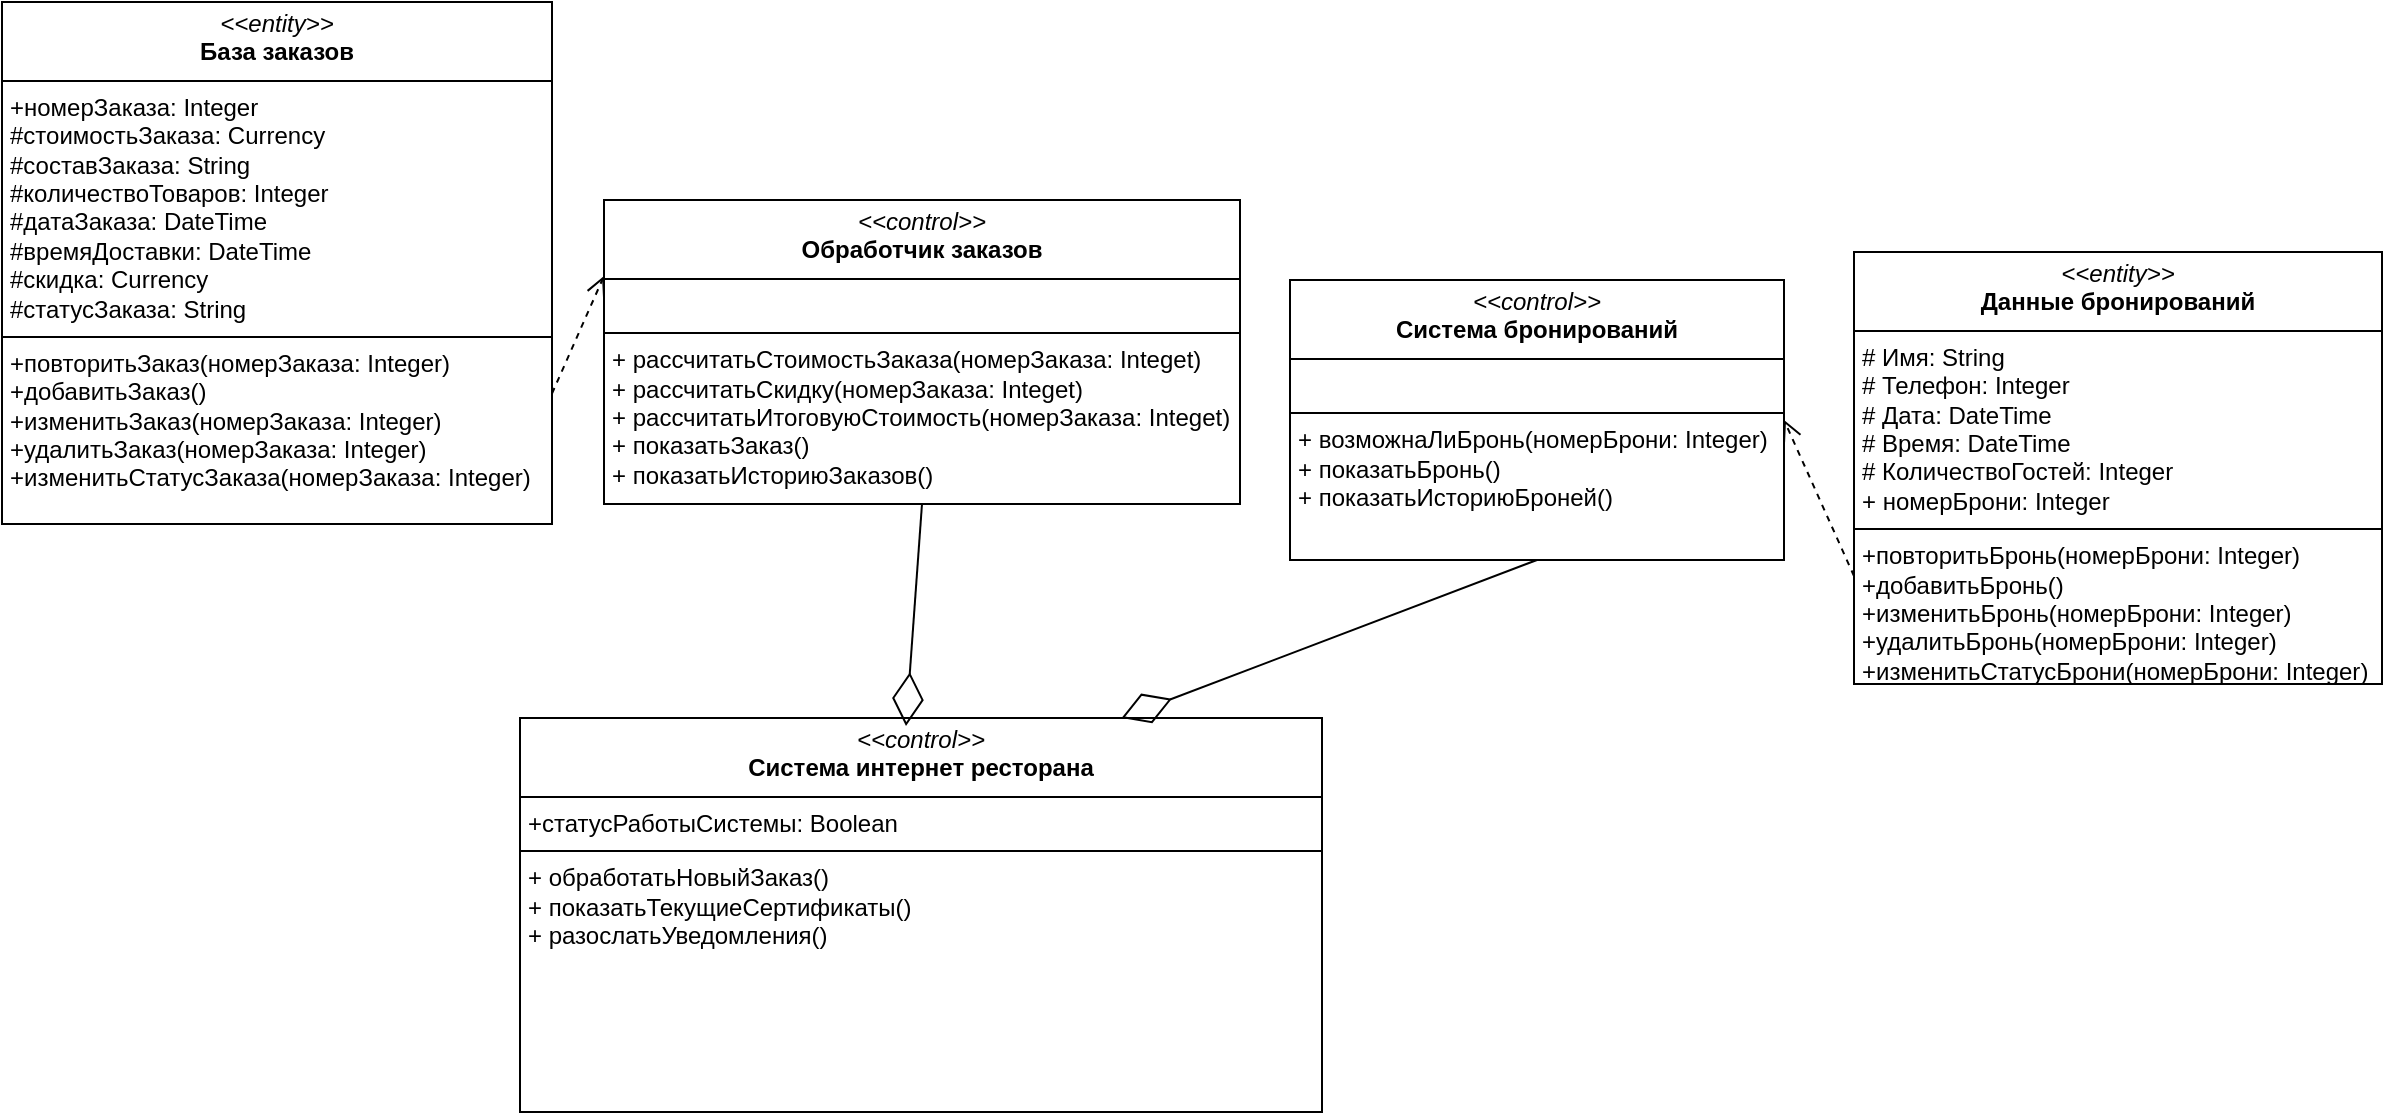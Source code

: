 <mxfile version="26.2.3">
  <diagram name="Страница — 1" id="i-jICDS2N_sPtlZ7AATH">
    <mxGraphModel dx="1368" dy="1251" grid="0" gridSize="10" guides="1" tooltips="1" connect="1" arrows="1" fold="1" page="0" pageScale="1" pageWidth="827" pageHeight="1169" math="0" shadow="0">
      <root>
        <mxCell id="0" />
        <mxCell id="1" parent="0" />
        <mxCell id="_OhvTyBy3wQau70cZue0-6" value="&lt;p style=&quot;margin:0px;margin-top:4px;text-align:center;&quot;&gt;&lt;i&gt;&amp;lt;&amp;lt;сontrol&amp;gt;&amp;gt;&lt;/i&gt;&lt;br&gt;&lt;b&gt;Система интернет ресторана&lt;/b&gt;&lt;/p&gt;&lt;hr size=&quot;1&quot; style=&quot;border-style:solid;&quot;&gt;&lt;p style=&quot;margin:0px;margin-left:4px;&quot;&gt;+статусРаботыСистемы: Boolean&lt;/p&gt;&lt;hr size=&quot;1&quot; style=&quot;border-style:solid;&quot;&gt;&lt;p style=&quot;margin:0px;margin-left:4px;&quot;&gt;+ обработатьНовыйЗаказ()&lt;/p&gt;&lt;p style=&quot;margin:0px;margin-left:4px;&quot;&gt;+ показатьТекущиеСертификаты()&lt;/p&gt;&lt;p style=&quot;margin:0px;margin-left:4px;&quot;&gt;&lt;span style=&quot;background-color: transparent; color: light-dark(rgb(0, 0, 0), rgb(255, 255, 255));&quot;&gt;+ разослатьУведомления()&lt;/span&gt;&lt;/p&gt;" style="verticalAlign=top;align=left;overflow=fill;html=1;whiteSpace=wrap;" vertex="1" parent="1">
          <mxGeometry x="-255" y="129" width="401" height="197" as="geometry" />
        </mxCell>
        <mxCell id="_OhvTyBy3wQau70cZue0-7" value="&lt;p style=&quot;margin:0px;margin-top:4px;text-align:center;&quot;&gt;&lt;i&gt;&amp;lt;&amp;lt;entity&amp;gt;&amp;gt;&lt;/i&gt;&lt;br&gt;&lt;b&gt;База заказов&lt;/b&gt;&lt;/p&gt;&lt;hr size=&quot;1&quot; style=&quot;border-style:solid;&quot;&gt;&lt;p style=&quot;margin:0px;margin-left:4px;&quot;&gt;+номерЗаказа: Integer&lt;/p&gt;&lt;p style=&quot;margin:0px;margin-left:4px;&quot;&gt;#стоимостьЗаказа: Currency&lt;/p&gt;&lt;p style=&quot;margin:0px;margin-left:4px;&quot;&gt;#составЗаказа: String&lt;/p&gt;&lt;p style=&quot;margin:0px;margin-left:4px;&quot;&gt;#количествоТоваров: Integer&lt;/p&gt;&lt;p style=&quot;margin:0px;margin-left:4px;&quot;&gt;#датаЗаказа: DateTime&lt;/p&gt;&lt;p style=&quot;margin:0px;margin-left:4px;&quot;&gt;#времяДоставки: DateTime&lt;/p&gt;&lt;p style=&quot;margin:0px;margin-left:4px;&quot;&gt;#скидка: Currency&lt;/p&gt;&lt;p style=&quot;margin:0px;margin-left:4px;&quot;&gt;#статусЗаказа: String&lt;/p&gt;&lt;hr size=&quot;1&quot; style=&quot;border-style:solid;&quot;&gt;&lt;p style=&quot;margin: 0px 0px 0px 4px;&quot;&gt;+повторитьЗаказ(номерЗаказа: Integer)&lt;/p&gt;&lt;p style=&quot;margin: 0px 0px 0px 4px;&quot;&gt;+добавитьЗаказ()&lt;/p&gt;&lt;p style=&quot;margin: 0px 0px 0px 4px;&quot;&gt;+изменитьЗаказ(&lt;span style=&quot;background-color: transparent; color: light-dark(rgb(0, 0, 0), rgb(255, 255, 255));&quot;&gt;номерЗаказа: Integer&lt;/span&gt;&lt;span style=&quot;background-color: transparent; color: light-dark(rgb(0, 0, 0), rgb(255, 255, 255));&quot;&gt;)&lt;/span&gt;&lt;/p&gt;&lt;p style=&quot;margin: 0px 0px 0px 4px;&quot;&gt;+удалитьЗаказ(&lt;span style=&quot;background-color: transparent; color: light-dark(rgb(0, 0, 0), rgb(255, 255, 255));&quot;&gt;номерЗаказа: Integer&lt;/span&gt;&lt;span style=&quot;background-color: transparent; color: light-dark(rgb(0, 0, 0), rgb(255, 255, 255));&quot;&gt;)&lt;/span&gt;&lt;/p&gt;&lt;p style=&quot;margin: 0px 0px 0px 4px;&quot;&gt;&lt;span style=&quot;background-color: transparent; color: light-dark(rgb(0, 0, 0), rgb(255, 255, 255));&quot;&gt;+изменитьСтатусЗаказа(&lt;/span&gt;&lt;span style=&quot;background-color: transparent; color: light-dark(rgb(0, 0, 0), rgb(255, 255, 255));&quot;&gt;номерЗаказа: Integer&lt;/span&gt;&lt;span style=&quot;background-color: transparent; color: light-dark(rgb(0, 0, 0), rgb(255, 255, 255));&quot;&gt;)&lt;/span&gt;&lt;/p&gt;" style="verticalAlign=top;align=left;overflow=fill;html=1;whiteSpace=wrap;" vertex="1" parent="1">
          <mxGeometry x="-514" y="-229" width="275" height="261" as="geometry" />
        </mxCell>
        <mxCell id="_OhvTyBy3wQau70cZue0-8" value="&lt;p style=&quot;margin:0px;margin-top:4px;text-align:center;&quot;&gt;&lt;i&gt;&amp;lt;&amp;lt;control&amp;gt;&amp;gt;&lt;/i&gt;&lt;br&gt;&lt;b&gt;Обработчик заказов&lt;/b&gt;&lt;/p&gt;&lt;hr size=&quot;1&quot; style=&quot;border-style:solid;&quot;&gt;&lt;p style=&quot;margin:0px;margin-left:4px;&quot;&gt;&lt;br&gt;&lt;/p&gt;&lt;hr size=&quot;1&quot; style=&quot;border-style:solid;&quot;&gt;&lt;p style=&quot;margin: 0px 0px 0px 4px;&quot;&gt;+ рассчитатьСтоимостьЗаказа(номерЗаказа: Integet)&lt;/p&gt;&lt;p style=&quot;margin: 0px 0px 0px 4px;&quot;&gt;+ рассчитатьСкидку(&lt;span style=&quot;background-color: transparent; color: light-dark(rgb(0, 0, 0), rgb(255, 255, 255));&quot;&gt;номерЗаказа: Integet)&lt;/span&gt;&lt;/p&gt;&lt;p style=&quot;margin: 0px 0px 0px 4px;&quot;&gt;&lt;span style=&quot;background-color: transparent; color: light-dark(rgb(0, 0, 0), rgb(255, 255, 255));&quot;&gt;+ рассчитатьИтоговуюСтоимость(&lt;/span&gt;&lt;span style=&quot;background-color: transparent; color: light-dark(rgb(0, 0, 0), rgb(255, 255, 255));&quot;&gt;номерЗаказа: Integet)&lt;/span&gt;&lt;/p&gt;&lt;p style=&quot;margin: 0px 0px 0px 4px;&quot;&gt;+ показатьЗаказ()&lt;/p&gt;&lt;p style=&quot;margin: 0px 0px 0px 4px;&quot;&gt;+ показатьИсториюЗаказов()&lt;/p&gt;" style="verticalAlign=top;align=left;overflow=fill;html=1;whiteSpace=wrap;" vertex="1" parent="1">
          <mxGeometry x="-213" y="-130" width="318" height="152" as="geometry" />
        </mxCell>
        <mxCell id="_OhvTyBy3wQau70cZue0-9" value="" style="endArrow=diamondThin;endFill=0;endSize=24;html=1;rounded=0;fontSize=12;curved=1;exitX=0.5;exitY=1;exitDx=0;exitDy=0;" edge="1" parent="1" source="_OhvTyBy3wQau70cZue0-8">
          <mxGeometry width="160" relative="1" as="geometry">
            <mxPoint x="-271" y="231" as="sourcePoint" />
            <mxPoint x="-62" y="133" as="targetPoint" />
          </mxGeometry>
        </mxCell>
        <mxCell id="_OhvTyBy3wQau70cZue0-10" value="" style="html=1;verticalAlign=bottom;endArrow=open;dashed=1;endSize=8;curved=0;rounded=0;fontSize=12;exitX=1;exitY=0.75;exitDx=0;exitDy=0;entryX=0;entryY=0.25;entryDx=0;entryDy=0;" edge="1" parent="1" source="_OhvTyBy3wQau70cZue0-7" target="_OhvTyBy3wQau70cZue0-8">
          <mxGeometry relative="1" as="geometry">
            <mxPoint x="-151" y="231" as="sourcePoint" />
            <mxPoint x="-231" y="231" as="targetPoint" />
          </mxGeometry>
        </mxCell>
        <mxCell id="_OhvTyBy3wQau70cZue0-12" value="&lt;p style=&quot;margin:0px;margin-top:4px;text-align:center;&quot;&gt;&lt;i&gt;&amp;lt;&amp;lt;entity&amp;gt;&amp;gt;&lt;/i&gt;&lt;br&gt;&lt;b&gt;Данные бронирований&lt;/b&gt;&lt;/p&gt;&lt;hr size=&quot;1&quot; style=&quot;border-style:solid;&quot;&gt;&lt;p style=&quot;margin:0px;margin-left:4px;&quot;&gt;# Имя: String&lt;/p&gt;&lt;p style=&quot;margin:0px;margin-left:4px;&quot;&gt;# Телефон: Integer&lt;/p&gt;&lt;p style=&quot;margin:0px;margin-left:4px;&quot;&gt;# Дата: DateTime&lt;/p&gt;&lt;p style=&quot;margin:0px;margin-left:4px;&quot;&gt;# Время: DateTime&lt;/p&gt;&lt;p style=&quot;margin:0px;margin-left:4px;&quot;&gt;# КоличествоГостей: Integer&lt;/p&gt;&lt;p style=&quot;margin:0px;margin-left:4px;&quot;&gt;+ номерБрони: Integer&lt;/p&gt;&lt;hr size=&quot;1&quot; style=&quot;border-style:solid;&quot;&gt;&lt;p style=&quot;margin: 0px 0px 0px 4px;&quot;&gt;+повторитьБронь(номерБрони: Integer)&lt;/p&gt;&lt;p style=&quot;margin: 0px 0px 0px 4px;&quot;&gt;+добавитьБронь()&lt;/p&gt;&lt;p style=&quot;margin: 0px 0px 0px 4px;&quot;&gt;+изменитьБронь(&lt;span style=&quot;background-color: transparent; color: light-dark(rgb(0, 0, 0), rgb(255, 255, 255));&quot;&gt;номерБрони: Integer&lt;/span&gt;&lt;span style=&quot;background-color: transparent; color: light-dark(rgb(0, 0, 0), rgb(255, 255, 255));&quot;&gt;)&lt;/span&gt;&lt;/p&gt;&lt;p style=&quot;margin: 0px 0px 0px 4px;&quot;&gt;+удалитьБронь(&lt;span style=&quot;background-color: transparent; color: light-dark(rgb(0, 0, 0), rgb(255, 255, 255));&quot;&gt;номерБрони: Integer&lt;/span&gt;&lt;span style=&quot;background-color: transparent; color: light-dark(rgb(0, 0, 0), rgb(255, 255, 255));&quot;&gt;)&lt;/span&gt;&lt;/p&gt;&lt;p style=&quot;margin: 0px 0px 0px 4px;&quot;&gt;&lt;span style=&quot;background-color: transparent; color: light-dark(rgb(0, 0, 0), rgb(255, 255, 255));&quot;&gt;+изменитьСтатусБрони(&lt;/span&gt;&lt;span style=&quot;background-color: transparent; color: light-dark(rgb(0, 0, 0), rgb(255, 255, 255));&quot;&gt;номерБрони: Integer&lt;/span&gt;&lt;span style=&quot;background-color: transparent; color: light-dark(rgb(0, 0, 0), rgb(255, 255, 255));&quot;&gt;)&lt;/span&gt;&lt;/p&gt;" style="verticalAlign=top;align=left;overflow=fill;html=1;whiteSpace=wrap;" vertex="1" parent="1">
          <mxGeometry x="412" y="-104" width="264" height="216" as="geometry" />
        </mxCell>
        <mxCell id="_OhvTyBy3wQau70cZue0-13" value="&lt;p style=&quot;margin:0px;margin-top:4px;text-align:center;&quot;&gt;&lt;i&gt;&amp;lt;&amp;lt;control&amp;gt;&amp;gt;&lt;/i&gt;&lt;br&gt;&lt;b&gt;Система бронирований&lt;/b&gt;&lt;/p&gt;&lt;hr size=&quot;1&quot; style=&quot;border-style:solid;&quot;&gt;&lt;p style=&quot;margin:0px;margin-left:4px;&quot;&gt;&lt;br&gt;&lt;/p&gt;&lt;hr size=&quot;1&quot; style=&quot;border-style:solid;&quot;&gt;&lt;p style=&quot;margin:0px;margin-left:4px;&quot;&gt;+ возможнаЛиБронь(&lt;span style=&quot;background-color: transparent; color: light-dark(rgb(0, 0, 0), rgb(255, 255, 255));&quot;&gt;номерБрони: Integer)&lt;/span&gt;&lt;/p&gt;&lt;p style=&quot;margin: 0px 0px 0px 4px;&quot;&gt;+ показатьБронь()&lt;/p&gt;&lt;p style=&quot;margin: 0px 0px 0px 4px;&quot;&gt;+ показатьИсториюБроней()&lt;/p&gt;" style="verticalAlign=top;align=left;overflow=fill;html=1;whiteSpace=wrap;" vertex="1" parent="1">
          <mxGeometry x="130" y="-90" width="247" height="140" as="geometry" />
        </mxCell>
        <mxCell id="_OhvTyBy3wQau70cZue0-14" value="" style="endArrow=diamondThin;endFill=0;endSize=24;html=1;rounded=0;fontSize=12;curved=1;exitX=0.5;exitY=1;exitDx=0;exitDy=0;entryX=0.75;entryY=0;entryDx=0;entryDy=0;" edge="1" parent="1" source="_OhvTyBy3wQau70cZue0-13" target="_OhvTyBy3wQau70cZue0-6">
          <mxGeometry width="160" relative="1" as="geometry">
            <mxPoint x="-56" y="32" as="sourcePoint" />
            <mxPoint x="-52" y="143" as="targetPoint" />
          </mxGeometry>
        </mxCell>
        <mxCell id="_OhvTyBy3wQau70cZue0-15" value="" style="html=1;verticalAlign=bottom;endArrow=open;dashed=1;endSize=8;curved=0;rounded=0;fontSize=12;exitX=0;exitY=0.75;exitDx=0;exitDy=0;entryX=1;entryY=0.5;entryDx=0;entryDy=0;" edge="1" parent="1" source="_OhvTyBy3wQau70cZue0-12" target="_OhvTyBy3wQau70cZue0-13">
          <mxGeometry relative="1" as="geometry">
            <mxPoint x="-229" y="-81" as="sourcePoint" />
            <mxPoint x="-203" y="-82" as="targetPoint" />
          </mxGeometry>
        </mxCell>
      </root>
    </mxGraphModel>
  </diagram>
</mxfile>
